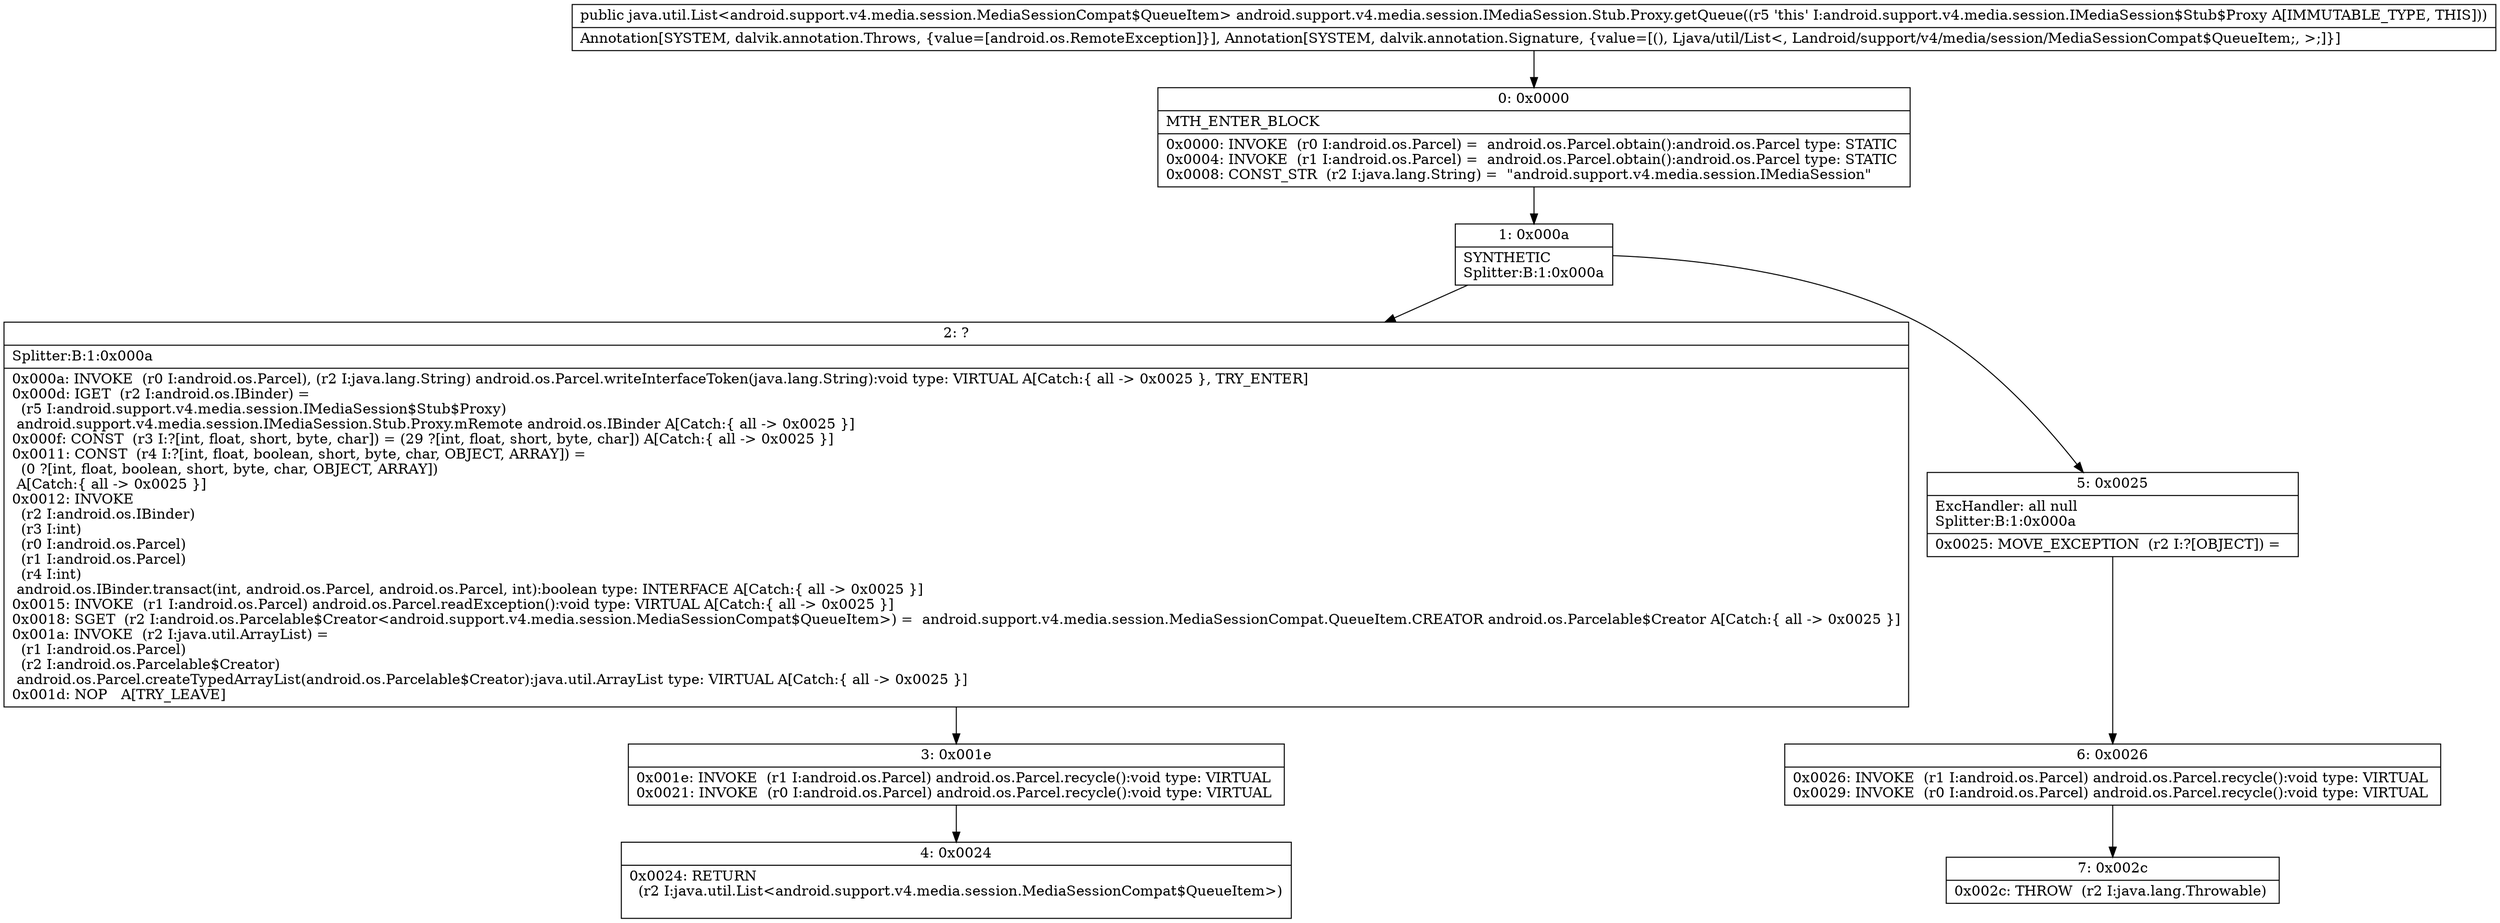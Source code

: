 digraph "CFG forandroid.support.v4.media.session.IMediaSession.Stub.Proxy.getQueue()Ljava\/util\/List;" {
Node_0 [shape=record,label="{0\:\ 0x0000|MTH_ENTER_BLOCK\l|0x0000: INVOKE  (r0 I:android.os.Parcel) =  android.os.Parcel.obtain():android.os.Parcel type: STATIC \l0x0004: INVOKE  (r1 I:android.os.Parcel) =  android.os.Parcel.obtain():android.os.Parcel type: STATIC \l0x0008: CONST_STR  (r2 I:java.lang.String) =  \"android.support.v4.media.session.IMediaSession\" \l}"];
Node_1 [shape=record,label="{1\:\ 0x000a|SYNTHETIC\lSplitter:B:1:0x000a\l}"];
Node_2 [shape=record,label="{2\:\ ?|Splitter:B:1:0x000a\l|0x000a: INVOKE  (r0 I:android.os.Parcel), (r2 I:java.lang.String) android.os.Parcel.writeInterfaceToken(java.lang.String):void type: VIRTUAL A[Catch:\{ all \-\> 0x0025 \}, TRY_ENTER]\l0x000d: IGET  (r2 I:android.os.IBinder) = \l  (r5 I:android.support.v4.media.session.IMediaSession$Stub$Proxy)\l android.support.v4.media.session.IMediaSession.Stub.Proxy.mRemote android.os.IBinder A[Catch:\{ all \-\> 0x0025 \}]\l0x000f: CONST  (r3 I:?[int, float, short, byte, char]) = (29 ?[int, float, short, byte, char]) A[Catch:\{ all \-\> 0x0025 \}]\l0x0011: CONST  (r4 I:?[int, float, boolean, short, byte, char, OBJECT, ARRAY]) = \l  (0 ?[int, float, boolean, short, byte, char, OBJECT, ARRAY])\l A[Catch:\{ all \-\> 0x0025 \}]\l0x0012: INVOKE  \l  (r2 I:android.os.IBinder)\l  (r3 I:int)\l  (r0 I:android.os.Parcel)\l  (r1 I:android.os.Parcel)\l  (r4 I:int)\l android.os.IBinder.transact(int, android.os.Parcel, android.os.Parcel, int):boolean type: INTERFACE A[Catch:\{ all \-\> 0x0025 \}]\l0x0015: INVOKE  (r1 I:android.os.Parcel) android.os.Parcel.readException():void type: VIRTUAL A[Catch:\{ all \-\> 0x0025 \}]\l0x0018: SGET  (r2 I:android.os.Parcelable$Creator\<android.support.v4.media.session.MediaSessionCompat$QueueItem\>) =  android.support.v4.media.session.MediaSessionCompat.QueueItem.CREATOR android.os.Parcelable$Creator A[Catch:\{ all \-\> 0x0025 \}]\l0x001a: INVOKE  (r2 I:java.util.ArrayList) = \l  (r1 I:android.os.Parcel)\l  (r2 I:android.os.Parcelable$Creator)\l android.os.Parcel.createTypedArrayList(android.os.Parcelable$Creator):java.util.ArrayList type: VIRTUAL A[Catch:\{ all \-\> 0x0025 \}]\l0x001d: NOP   A[TRY_LEAVE]\l}"];
Node_3 [shape=record,label="{3\:\ 0x001e|0x001e: INVOKE  (r1 I:android.os.Parcel) android.os.Parcel.recycle():void type: VIRTUAL \l0x0021: INVOKE  (r0 I:android.os.Parcel) android.os.Parcel.recycle():void type: VIRTUAL \l}"];
Node_4 [shape=record,label="{4\:\ 0x0024|0x0024: RETURN  \l  (r2 I:java.util.List\<android.support.v4.media.session.MediaSessionCompat$QueueItem\>)\l \l}"];
Node_5 [shape=record,label="{5\:\ 0x0025|ExcHandler: all null\lSplitter:B:1:0x000a\l|0x0025: MOVE_EXCEPTION  (r2 I:?[OBJECT]) =  \l}"];
Node_6 [shape=record,label="{6\:\ 0x0026|0x0026: INVOKE  (r1 I:android.os.Parcel) android.os.Parcel.recycle():void type: VIRTUAL \l0x0029: INVOKE  (r0 I:android.os.Parcel) android.os.Parcel.recycle():void type: VIRTUAL \l}"];
Node_7 [shape=record,label="{7\:\ 0x002c|0x002c: THROW  (r2 I:java.lang.Throwable) \l}"];
MethodNode[shape=record,label="{public java.util.List\<android.support.v4.media.session.MediaSessionCompat$QueueItem\> android.support.v4.media.session.IMediaSession.Stub.Proxy.getQueue((r5 'this' I:android.support.v4.media.session.IMediaSession$Stub$Proxy A[IMMUTABLE_TYPE, THIS]))  | Annotation[SYSTEM, dalvik.annotation.Throws, \{value=[android.os.RemoteException]\}], Annotation[SYSTEM, dalvik.annotation.Signature, \{value=[(), Ljava\/util\/List\<, Landroid\/support\/v4\/media\/session\/MediaSessionCompat$QueueItem;, \>;]\}]\l}"];
MethodNode -> Node_0;
Node_0 -> Node_1;
Node_1 -> Node_2;
Node_1 -> Node_5;
Node_2 -> Node_3;
Node_3 -> Node_4;
Node_5 -> Node_6;
Node_6 -> Node_7;
}

